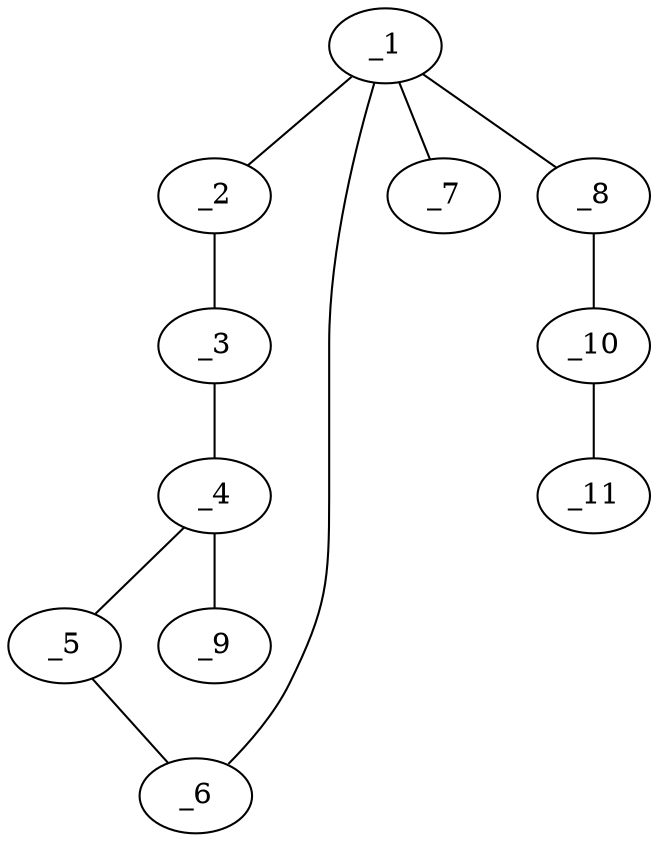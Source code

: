 graph molid628867 {
	_1	 [charge=0,
		chem=1,
		symbol="C  ",
		x=4,
		y="0.634"];
	_2	 [charge=0,
		chem=1,
		symbol="C  ",
		x="3.134",
		y="0.134"];
	_1 -- _2	 [valence=1];
	_6	 [charge=0,
		chem=1,
		symbol="C  ",
		x="4.866",
		y="0.134"];
	_1 -- _6	 [valence=1];
	_7	 [charge=0,
		chem=2,
		symbol="O  ",
		x="4.5",
		y="1.5"];
	_1 -- _7	 [valence=1];
	_8	 [charge=0,
		chem=1,
		symbol="C  ",
		x="3.5",
		y="1.5"];
	_1 -- _8	 [valence=1];
	_3	 [charge=0,
		chem=1,
		symbol="C  ",
		x="3.134",
		y="-0.866"];
	_2 -- _3	 [valence=1];
	_4	 [charge=0,
		chem=1,
		symbol="C  ",
		x=4,
		y="-1.366"];
	_3 -- _4	 [valence=1];
	_5	 [charge=0,
		chem=1,
		symbol="C  ",
		x="4.866",
		y="-0.866"];
	_4 -- _5	 [valence=1];
	_9	 [charge=0,
		chem=2,
		symbol="O  ",
		x=4,
		y="-2.366"];
	_4 -- _9	 [valence=1];
	_5 -- _6	 [valence=1];
	_10	 [charge=0,
		chem=1,
		symbol="C  ",
		x="2.5",
		y="1.5"];
	_8 -- _10	 [valence=1];
	_11	 [charge=0,
		chem=2,
		symbol="O  ",
		x=2,
		y="2.366"];
	_10 -- _11	 [valence=1];
}
